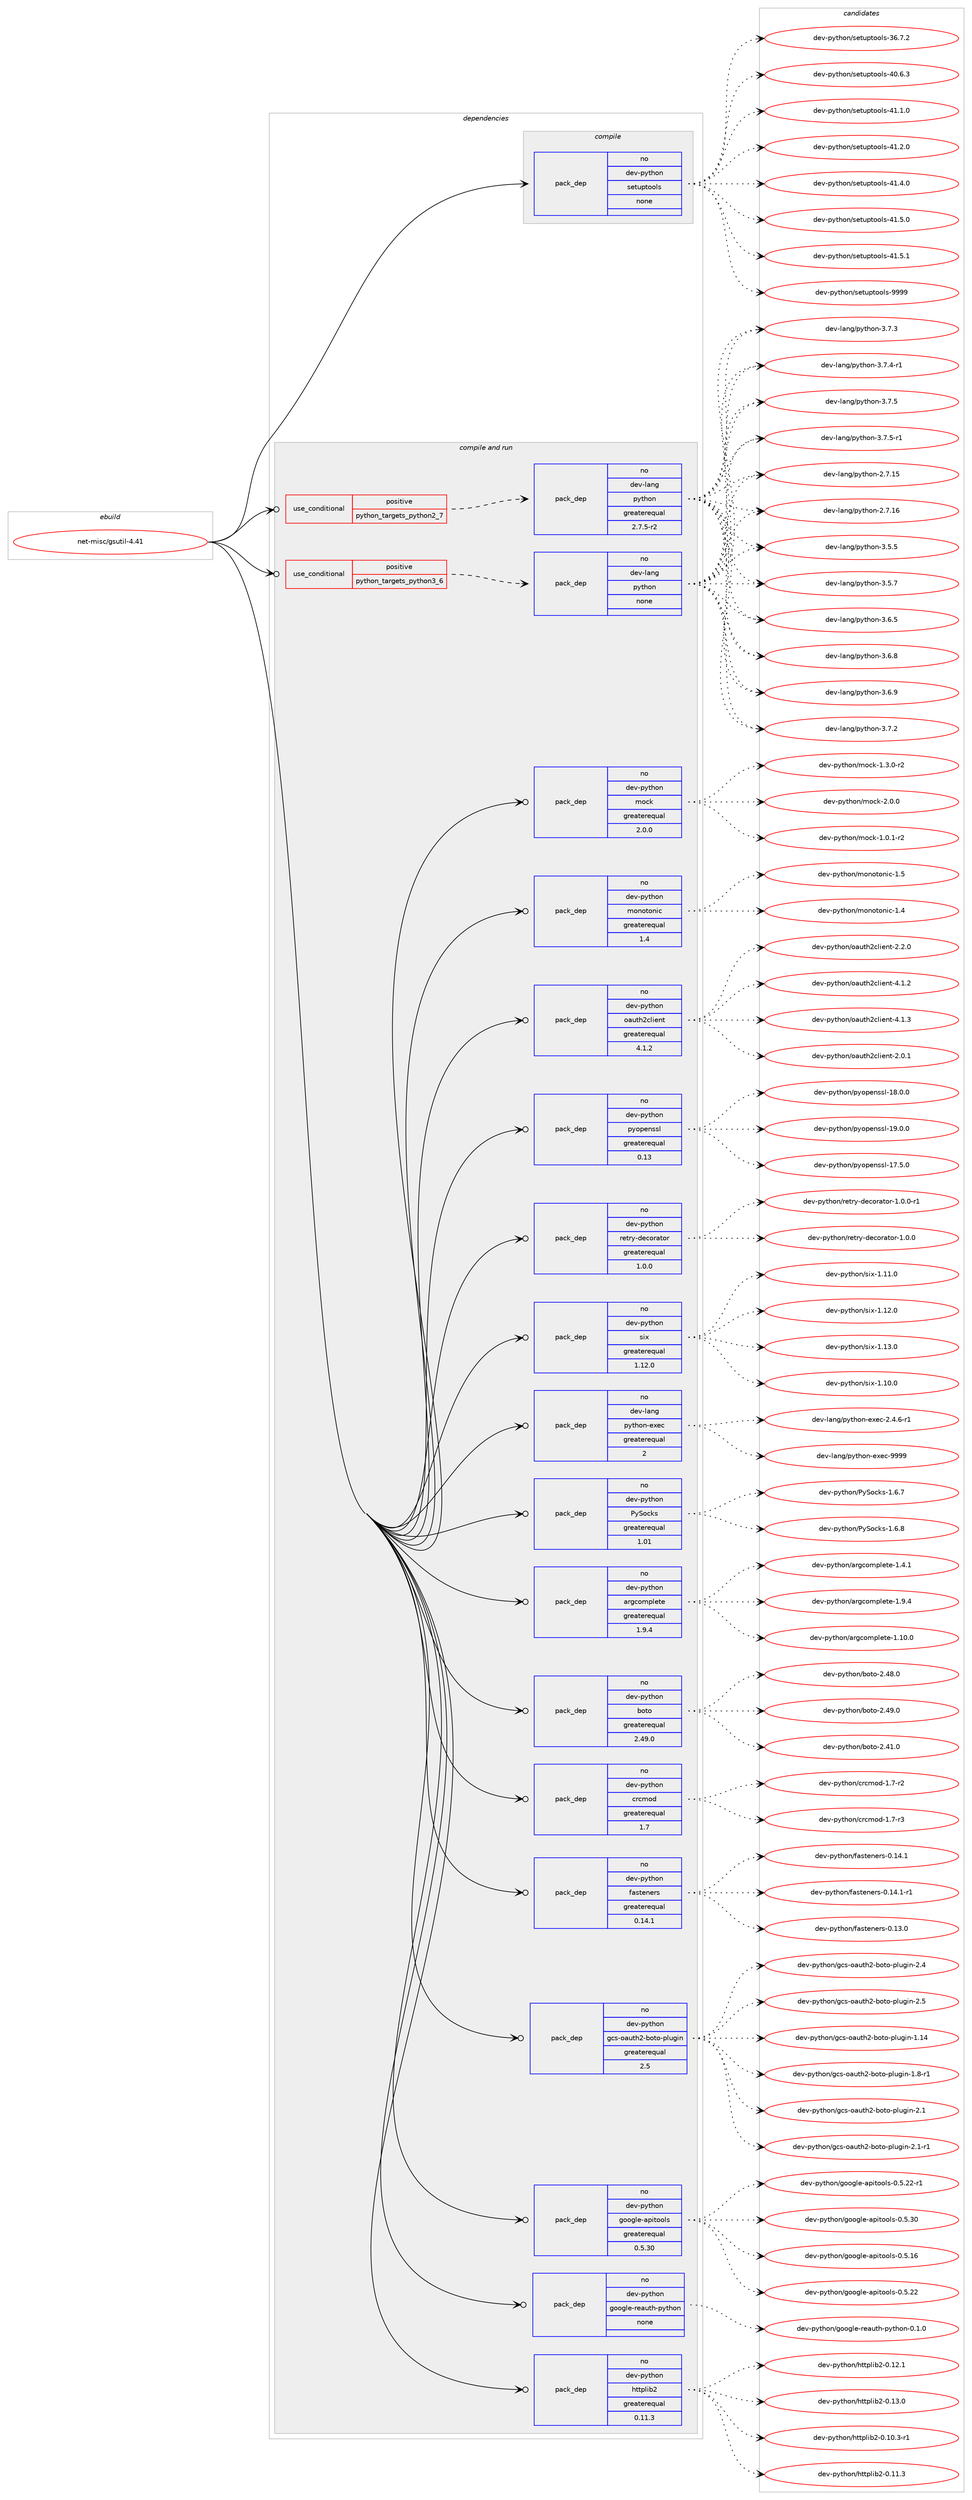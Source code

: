 digraph prolog {

# *************
# Graph options
# *************

newrank=true;
concentrate=true;
compound=true;
graph [rankdir=LR,fontname=Helvetica,fontsize=10,ranksep=1.5];#, ranksep=2.5, nodesep=0.2];
edge  [arrowhead=vee];
node  [fontname=Helvetica,fontsize=10];

# **********
# The ebuild
# **********

subgraph cluster_leftcol {
color=gray;
rank=same;
label=<<i>ebuild</i>>;
id [label="net-misc/gsutil-4.41", color=red, width=4, href="../net-misc/gsutil-4.41.svg"];
}

# ****************
# The dependencies
# ****************

subgraph cluster_midcol {
color=gray;
label=<<i>dependencies</i>>;
subgraph cluster_compile {
fillcolor="#eeeeee";
style=filled;
label=<<i>compile</i>>;
subgraph pack615490 {
dependency833341 [label=<<TABLE BORDER="0" CELLBORDER="1" CELLSPACING="0" CELLPADDING="4" WIDTH="220"><TR><TD ROWSPAN="6" CELLPADDING="30">pack_dep</TD></TR><TR><TD WIDTH="110">no</TD></TR><TR><TD>dev-python</TD></TR><TR><TD>setuptools</TD></TR><TR><TD>none</TD></TR><TR><TD></TD></TR></TABLE>>, shape=none, color=blue];
}
id:e -> dependency833341:w [weight=20,style="solid",arrowhead="vee"];
}
subgraph cluster_compileandrun {
fillcolor="#eeeeee";
style=filled;
label=<<i>compile and run</i>>;
subgraph cond203242 {
dependency833342 [label=<<TABLE BORDER="0" CELLBORDER="1" CELLSPACING="0" CELLPADDING="4"><TR><TD ROWSPAN="3" CELLPADDING="10">use_conditional</TD></TR><TR><TD>positive</TD></TR><TR><TD>python_targets_python2_7</TD></TR></TABLE>>, shape=none, color=red];
subgraph pack615491 {
dependency833343 [label=<<TABLE BORDER="0" CELLBORDER="1" CELLSPACING="0" CELLPADDING="4" WIDTH="220"><TR><TD ROWSPAN="6" CELLPADDING="30">pack_dep</TD></TR><TR><TD WIDTH="110">no</TD></TR><TR><TD>dev-lang</TD></TR><TR><TD>python</TD></TR><TR><TD>greaterequal</TD></TR><TR><TD>2.7.5-r2</TD></TR></TABLE>>, shape=none, color=blue];
}
dependency833342:e -> dependency833343:w [weight=20,style="dashed",arrowhead="vee"];
}
id:e -> dependency833342:w [weight=20,style="solid",arrowhead="odotvee"];
subgraph cond203243 {
dependency833344 [label=<<TABLE BORDER="0" CELLBORDER="1" CELLSPACING="0" CELLPADDING="4"><TR><TD ROWSPAN="3" CELLPADDING="10">use_conditional</TD></TR><TR><TD>positive</TD></TR><TR><TD>python_targets_python3_6</TD></TR></TABLE>>, shape=none, color=red];
subgraph pack615492 {
dependency833345 [label=<<TABLE BORDER="0" CELLBORDER="1" CELLSPACING="0" CELLPADDING="4" WIDTH="220"><TR><TD ROWSPAN="6" CELLPADDING="30">pack_dep</TD></TR><TR><TD WIDTH="110">no</TD></TR><TR><TD>dev-lang</TD></TR><TR><TD>python</TD></TR><TR><TD>none</TD></TR><TR><TD></TD></TR></TABLE>>, shape=none, color=blue];
}
dependency833344:e -> dependency833345:w [weight=20,style="dashed",arrowhead="vee"];
}
id:e -> dependency833344:w [weight=20,style="solid",arrowhead="odotvee"];
subgraph pack615493 {
dependency833346 [label=<<TABLE BORDER="0" CELLBORDER="1" CELLSPACING="0" CELLPADDING="4" WIDTH="220"><TR><TD ROWSPAN="6" CELLPADDING="30">pack_dep</TD></TR><TR><TD WIDTH="110">no</TD></TR><TR><TD>dev-lang</TD></TR><TR><TD>python-exec</TD></TR><TR><TD>greaterequal</TD></TR><TR><TD>2</TD></TR></TABLE>>, shape=none, color=blue];
}
id:e -> dependency833346:w [weight=20,style="solid",arrowhead="odotvee"];
subgraph pack615494 {
dependency833347 [label=<<TABLE BORDER="0" CELLBORDER="1" CELLSPACING="0" CELLPADDING="4" WIDTH="220"><TR><TD ROWSPAN="6" CELLPADDING="30">pack_dep</TD></TR><TR><TD WIDTH="110">no</TD></TR><TR><TD>dev-python</TD></TR><TR><TD>PySocks</TD></TR><TR><TD>greaterequal</TD></TR><TR><TD>1.01</TD></TR></TABLE>>, shape=none, color=blue];
}
id:e -> dependency833347:w [weight=20,style="solid",arrowhead="odotvee"];
subgraph pack615495 {
dependency833348 [label=<<TABLE BORDER="0" CELLBORDER="1" CELLSPACING="0" CELLPADDING="4" WIDTH="220"><TR><TD ROWSPAN="6" CELLPADDING="30">pack_dep</TD></TR><TR><TD WIDTH="110">no</TD></TR><TR><TD>dev-python</TD></TR><TR><TD>argcomplete</TD></TR><TR><TD>greaterequal</TD></TR><TR><TD>1.9.4</TD></TR></TABLE>>, shape=none, color=blue];
}
id:e -> dependency833348:w [weight=20,style="solid",arrowhead="odotvee"];
subgraph pack615496 {
dependency833349 [label=<<TABLE BORDER="0" CELLBORDER="1" CELLSPACING="0" CELLPADDING="4" WIDTH="220"><TR><TD ROWSPAN="6" CELLPADDING="30">pack_dep</TD></TR><TR><TD WIDTH="110">no</TD></TR><TR><TD>dev-python</TD></TR><TR><TD>boto</TD></TR><TR><TD>greaterequal</TD></TR><TR><TD>2.49.0</TD></TR></TABLE>>, shape=none, color=blue];
}
id:e -> dependency833349:w [weight=20,style="solid",arrowhead="odotvee"];
subgraph pack615497 {
dependency833350 [label=<<TABLE BORDER="0" CELLBORDER="1" CELLSPACING="0" CELLPADDING="4" WIDTH="220"><TR><TD ROWSPAN="6" CELLPADDING="30">pack_dep</TD></TR><TR><TD WIDTH="110">no</TD></TR><TR><TD>dev-python</TD></TR><TR><TD>crcmod</TD></TR><TR><TD>greaterequal</TD></TR><TR><TD>1.7</TD></TR></TABLE>>, shape=none, color=blue];
}
id:e -> dependency833350:w [weight=20,style="solid",arrowhead="odotvee"];
subgraph pack615498 {
dependency833351 [label=<<TABLE BORDER="0" CELLBORDER="1" CELLSPACING="0" CELLPADDING="4" WIDTH="220"><TR><TD ROWSPAN="6" CELLPADDING="30">pack_dep</TD></TR><TR><TD WIDTH="110">no</TD></TR><TR><TD>dev-python</TD></TR><TR><TD>fasteners</TD></TR><TR><TD>greaterequal</TD></TR><TR><TD>0.14.1</TD></TR></TABLE>>, shape=none, color=blue];
}
id:e -> dependency833351:w [weight=20,style="solid",arrowhead="odotvee"];
subgraph pack615499 {
dependency833352 [label=<<TABLE BORDER="0" CELLBORDER="1" CELLSPACING="0" CELLPADDING="4" WIDTH="220"><TR><TD ROWSPAN="6" CELLPADDING="30">pack_dep</TD></TR><TR><TD WIDTH="110">no</TD></TR><TR><TD>dev-python</TD></TR><TR><TD>gcs-oauth2-boto-plugin</TD></TR><TR><TD>greaterequal</TD></TR><TR><TD>2.5</TD></TR></TABLE>>, shape=none, color=blue];
}
id:e -> dependency833352:w [weight=20,style="solid",arrowhead="odotvee"];
subgraph pack615500 {
dependency833353 [label=<<TABLE BORDER="0" CELLBORDER="1" CELLSPACING="0" CELLPADDING="4" WIDTH="220"><TR><TD ROWSPAN="6" CELLPADDING="30">pack_dep</TD></TR><TR><TD WIDTH="110">no</TD></TR><TR><TD>dev-python</TD></TR><TR><TD>google-apitools</TD></TR><TR><TD>greaterequal</TD></TR><TR><TD>0.5.30</TD></TR></TABLE>>, shape=none, color=blue];
}
id:e -> dependency833353:w [weight=20,style="solid",arrowhead="odotvee"];
subgraph pack615501 {
dependency833354 [label=<<TABLE BORDER="0" CELLBORDER="1" CELLSPACING="0" CELLPADDING="4" WIDTH="220"><TR><TD ROWSPAN="6" CELLPADDING="30">pack_dep</TD></TR><TR><TD WIDTH="110">no</TD></TR><TR><TD>dev-python</TD></TR><TR><TD>google-reauth-python</TD></TR><TR><TD>none</TD></TR><TR><TD></TD></TR></TABLE>>, shape=none, color=blue];
}
id:e -> dependency833354:w [weight=20,style="solid",arrowhead="odotvee"];
subgraph pack615502 {
dependency833355 [label=<<TABLE BORDER="0" CELLBORDER="1" CELLSPACING="0" CELLPADDING="4" WIDTH="220"><TR><TD ROWSPAN="6" CELLPADDING="30">pack_dep</TD></TR><TR><TD WIDTH="110">no</TD></TR><TR><TD>dev-python</TD></TR><TR><TD>httplib2</TD></TR><TR><TD>greaterequal</TD></TR><TR><TD>0.11.3</TD></TR></TABLE>>, shape=none, color=blue];
}
id:e -> dependency833355:w [weight=20,style="solid",arrowhead="odotvee"];
subgraph pack615503 {
dependency833356 [label=<<TABLE BORDER="0" CELLBORDER="1" CELLSPACING="0" CELLPADDING="4" WIDTH="220"><TR><TD ROWSPAN="6" CELLPADDING="30">pack_dep</TD></TR><TR><TD WIDTH="110">no</TD></TR><TR><TD>dev-python</TD></TR><TR><TD>mock</TD></TR><TR><TD>greaterequal</TD></TR><TR><TD>2.0.0</TD></TR></TABLE>>, shape=none, color=blue];
}
id:e -> dependency833356:w [weight=20,style="solid",arrowhead="odotvee"];
subgraph pack615504 {
dependency833357 [label=<<TABLE BORDER="0" CELLBORDER="1" CELLSPACING="0" CELLPADDING="4" WIDTH="220"><TR><TD ROWSPAN="6" CELLPADDING="30">pack_dep</TD></TR><TR><TD WIDTH="110">no</TD></TR><TR><TD>dev-python</TD></TR><TR><TD>monotonic</TD></TR><TR><TD>greaterequal</TD></TR><TR><TD>1.4</TD></TR></TABLE>>, shape=none, color=blue];
}
id:e -> dependency833357:w [weight=20,style="solid",arrowhead="odotvee"];
subgraph pack615505 {
dependency833358 [label=<<TABLE BORDER="0" CELLBORDER="1" CELLSPACING="0" CELLPADDING="4" WIDTH="220"><TR><TD ROWSPAN="6" CELLPADDING="30">pack_dep</TD></TR><TR><TD WIDTH="110">no</TD></TR><TR><TD>dev-python</TD></TR><TR><TD>oauth2client</TD></TR><TR><TD>greaterequal</TD></TR><TR><TD>4.1.2</TD></TR></TABLE>>, shape=none, color=blue];
}
id:e -> dependency833358:w [weight=20,style="solid",arrowhead="odotvee"];
subgraph pack615506 {
dependency833359 [label=<<TABLE BORDER="0" CELLBORDER="1" CELLSPACING="0" CELLPADDING="4" WIDTH="220"><TR><TD ROWSPAN="6" CELLPADDING="30">pack_dep</TD></TR><TR><TD WIDTH="110">no</TD></TR><TR><TD>dev-python</TD></TR><TR><TD>pyopenssl</TD></TR><TR><TD>greaterequal</TD></TR><TR><TD>0.13</TD></TR></TABLE>>, shape=none, color=blue];
}
id:e -> dependency833359:w [weight=20,style="solid",arrowhead="odotvee"];
subgraph pack615507 {
dependency833360 [label=<<TABLE BORDER="0" CELLBORDER="1" CELLSPACING="0" CELLPADDING="4" WIDTH="220"><TR><TD ROWSPAN="6" CELLPADDING="30">pack_dep</TD></TR><TR><TD WIDTH="110">no</TD></TR><TR><TD>dev-python</TD></TR><TR><TD>retry-decorator</TD></TR><TR><TD>greaterequal</TD></TR><TR><TD>1.0.0</TD></TR></TABLE>>, shape=none, color=blue];
}
id:e -> dependency833360:w [weight=20,style="solid",arrowhead="odotvee"];
subgraph pack615508 {
dependency833361 [label=<<TABLE BORDER="0" CELLBORDER="1" CELLSPACING="0" CELLPADDING="4" WIDTH="220"><TR><TD ROWSPAN="6" CELLPADDING="30">pack_dep</TD></TR><TR><TD WIDTH="110">no</TD></TR><TR><TD>dev-python</TD></TR><TR><TD>six</TD></TR><TR><TD>greaterequal</TD></TR><TR><TD>1.12.0</TD></TR></TABLE>>, shape=none, color=blue];
}
id:e -> dependency833361:w [weight=20,style="solid",arrowhead="odotvee"];
}
subgraph cluster_run {
fillcolor="#eeeeee";
style=filled;
label=<<i>run</i>>;
}
}

# **************
# The candidates
# **************

subgraph cluster_choices {
rank=same;
color=gray;
label=<<i>candidates</i>>;

subgraph choice615490 {
color=black;
nodesep=1;
choice100101118451121211161041111104711510111611711211611111110811545515446554650 [label="dev-python/setuptools-36.7.2", color=red, width=4,href="../dev-python/setuptools-36.7.2.svg"];
choice100101118451121211161041111104711510111611711211611111110811545524846544651 [label="dev-python/setuptools-40.6.3", color=red, width=4,href="../dev-python/setuptools-40.6.3.svg"];
choice100101118451121211161041111104711510111611711211611111110811545524946494648 [label="dev-python/setuptools-41.1.0", color=red, width=4,href="../dev-python/setuptools-41.1.0.svg"];
choice100101118451121211161041111104711510111611711211611111110811545524946504648 [label="dev-python/setuptools-41.2.0", color=red, width=4,href="../dev-python/setuptools-41.2.0.svg"];
choice100101118451121211161041111104711510111611711211611111110811545524946524648 [label="dev-python/setuptools-41.4.0", color=red, width=4,href="../dev-python/setuptools-41.4.0.svg"];
choice100101118451121211161041111104711510111611711211611111110811545524946534648 [label="dev-python/setuptools-41.5.0", color=red, width=4,href="../dev-python/setuptools-41.5.0.svg"];
choice100101118451121211161041111104711510111611711211611111110811545524946534649 [label="dev-python/setuptools-41.5.1", color=red, width=4,href="../dev-python/setuptools-41.5.1.svg"];
choice10010111845112121116104111110471151011161171121161111111081154557575757 [label="dev-python/setuptools-9999", color=red, width=4,href="../dev-python/setuptools-9999.svg"];
dependency833341:e -> choice100101118451121211161041111104711510111611711211611111110811545515446554650:w [style=dotted,weight="100"];
dependency833341:e -> choice100101118451121211161041111104711510111611711211611111110811545524846544651:w [style=dotted,weight="100"];
dependency833341:e -> choice100101118451121211161041111104711510111611711211611111110811545524946494648:w [style=dotted,weight="100"];
dependency833341:e -> choice100101118451121211161041111104711510111611711211611111110811545524946504648:w [style=dotted,weight="100"];
dependency833341:e -> choice100101118451121211161041111104711510111611711211611111110811545524946524648:w [style=dotted,weight="100"];
dependency833341:e -> choice100101118451121211161041111104711510111611711211611111110811545524946534648:w [style=dotted,weight="100"];
dependency833341:e -> choice100101118451121211161041111104711510111611711211611111110811545524946534649:w [style=dotted,weight="100"];
dependency833341:e -> choice10010111845112121116104111110471151011161171121161111111081154557575757:w [style=dotted,weight="100"];
}
subgraph choice615491 {
color=black;
nodesep=1;
choice10010111845108971101034711212111610411111045504655464953 [label="dev-lang/python-2.7.15", color=red, width=4,href="../dev-lang/python-2.7.15.svg"];
choice10010111845108971101034711212111610411111045504655464954 [label="dev-lang/python-2.7.16", color=red, width=4,href="../dev-lang/python-2.7.16.svg"];
choice100101118451089711010347112121116104111110455146534653 [label="dev-lang/python-3.5.5", color=red, width=4,href="../dev-lang/python-3.5.5.svg"];
choice100101118451089711010347112121116104111110455146534655 [label="dev-lang/python-3.5.7", color=red, width=4,href="../dev-lang/python-3.5.7.svg"];
choice100101118451089711010347112121116104111110455146544653 [label="dev-lang/python-3.6.5", color=red, width=4,href="../dev-lang/python-3.6.5.svg"];
choice100101118451089711010347112121116104111110455146544656 [label="dev-lang/python-3.6.8", color=red, width=4,href="../dev-lang/python-3.6.8.svg"];
choice100101118451089711010347112121116104111110455146544657 [label="dev-lang/python-3.6.9", color=red, width=4,href="../dev-lang/python-3.6.9.svg"];
choice100101118451089711010347112121116104111110455146554650 [label="dev-lang/python-3.7.2", color=red, width=4,href="../dev-lang/python-3.7.2.svg"];
choice100101118451089711010347112121116104111110455146554651 [label="dev-lang/python-3.7.3", color=red, width=4,href="../dev-lang/python-3.7.3.svg"];
choice1001011184510897110103471121211161041111104551465546524511449 [label="dev-lang/python-3.7.4-r1", color=red, width=4,href="../dev-lang/python-3.7.4-r1.svg"];
choice100101118451089711010347112121116104111110455146554653 [label="dev-lang/python-3.7.5", color=red, width=4,href="../dev-lang/python-3.7.5.svg"];
choice1001011184510897110103471121211161041111104551465546534511449 [label="dev-lang/python-3.7.5-r1", color=red, width=4,href="../dev-lang/python-3.7.5-r1.svg"];
dependency833343:e -> choice10010111845108971101034711212111610411111045504655464953:w [style=dotted,weight="100"];
dependency833343:e -> choice10010111845108971101034711212111610411111045504655464954:w [style=dotted,weight="100"];
dependency833343:e -> choice100101118451089711010347112121116104111110455146534653:w [style=dotted,weight="100"];
dependency833343:e -> choice100101118451089711010347112121116104111110455146534655:w [style=dotted,weight="100"];
dependency833343:e -> choice100101118451089711010347112121116104111110455146544653:w [style=dotted,weight="100"];
dependency833343:e -> choice100101118451089711010347112121116104111110455146544656:w [style=dotted,weight="100"];
dependency833343:e -> choice100101118451089711010347112121116104111110455146544657:w [style=dotted,weight="100"];
dependency833343:e -> choice100101118451089711010347112121116104111110455146554650:w [style=dotted,weight="100"];
dependency833343:e -> choice100101118451089711010347112121116104111110455146554651:w [style=dotted,weight="100"];
dependency833343:e -> choice1001011184510897110103471121211161041111104551465546524511449:w [style=dotted,weight="100"];
dependency833343:e -> choice100101118451089711010347112121116104111110455146554653:w [style=dotted,weight="100"];
dependency833343:e -> choice1001011184510897110103471121211161041111104551465546534511449:w [style=dotted,weight="100"];
}
subgraph choice615492 {
color=black;
nodesep=1;
choice10010111845108971101034711212111610411111045504655464953 [label="dev-lang/python-2.7.15", color=red, width=4,href="../dev-lang/python-2.7.15.svg"];
choice10010111845108971101034711212111610411111045504655464954 [label="dev-lang/python-2.7.16", color=red, width=4,href="../dev-lang/python-2.7.16.svg"];
choice100101118451089711010347112121116104111110455146534653 [label="dev-lang/python-3.5.5", color=red, width=4,href="../dev-lang/python-3.5.5.svg"];
choice100101118451089711010347112121116104111110455146534655 [label="dev-lang/python-3.5.7", color=red, width=4,href="../dev-lang/python-3.5.7.svg"];
choice100101118451089711010347112121116104111110455146544653 [label="dev-lang/python-3.6.5", color=red, width=4,href="../dev-lang/python-3.6.5.svg"];
choice100101118451089711010347112121116104111110455146544656 [label="dev-lang/python-3.6.8", color=red, width=4,href="../dev-lang/python-3.6.8.svg"];
choice100101118451089711010347112121116104111110455146544657 [label="dev-lang/python-3.6.9", color=red, width=4,href="../dev-lang/python-3.6.9.svg"];
choice100101118451089711010347112121116104111110455146554650 [label="dev-lang/python-3.7.2", color=red, width=4,href="../dev-lang/python-3.7.2.svg"];
choice100101118451089711010347112121116104111110455146554651 [label="dev-lang/python-3.7.3", color=red, width=4,href="../dev-lang/python-3.7.3.svg"];
choice1001011184510897110103471121211161041111104551465546524511449 [label="dev-lang/python-3.7.4-r1", color=red, width=4,href="../dev-lang/python-3.7.4-r1.svg"];
choice100101118451089711010347112121116104111110455146554653 [label="dev-lang/python-3.7.5", color=red, width=4,href="../dev-lang/python-3.7.5.svg"];
choice1001011184510897110103471121211161041111104551465546534511449 [label="dev-lang/python-3.7.5-r1", color=red, width=4,href="../dev-lang/python-3.7.5-r1.svg"];
dependency833345:e -> choice10010111845108971101034711212111610411111045504655464953:w [style=dotted,weight="100"];
dependency833345:e -> choice10010111845108971101034711212111610411111045504655464954:w [style=dotted,weight="100"];
dependency833345:e -> choice100101118451089711010347112121116104111110455146534653:w [style=dotted,weight="100"];
dependency833345:e -> choice100101118451089711010347112121116104111110455146534655:w [style=dotted,weight="100"];
dependency833345:e -> choice100101118451089711010347112121116104111110455146544653:w [style=dotted,weight="100"];
dependency833345:e -> choice100101118451089711010347112121116104111110455146544656:w [style=dotted,weight="100"];
dependency833345:e -> choice100101118451089711010347112121116104111110455146544657:w [style=dotted,weight="100"];
dependency833345:e -> choice100101118451089711010347112121116104111110455146554650:w [style=dotted,weight="100"];
dependency833345:e -> choice100101118451089711010347112121116104111110455146554651:w [style=dotted,weight="100"];
dependency833345:e -> choice1001011184510897110103471121211161041111104551465546524511449:w [style=dotted,weight="100"];
dependency833345:e -> choice100101118451089711010347112121116104111110455146554653:w [style=dotted,weight="100"];
dependency833345:e -> choice1001011184510897110103471121211161041111104551465546534511449:w [style=dotted,weight="100"];
}
subgraph choice615493 {
color=black;
nodesep=1;
choice10010111845108971101034711212111610411111045101120101994550465246544511449 [label="dev-lang/python-exec-2.4.6-r1", color=red, width=4,href="../dev-lang/python-exec-2.4.6-r1.svg"];
choice10010111845108971101034711212111610411111045101120101994557575757 [label="dev-lang/python-exec-9999", color=red, width=4,href="../dev-lang/python-exec-9999.svg"];
dependency833346:e -> choice10010111845108971101034711212111610411111045101120101994550465246544511449:w [style=dotted,weight="100"];
dependency833346:e -> choice10010111845108971101034711212111610411111045101120101994557575757:w [style=dotted,weight="100"];
}
subgraph choice615494 {
color=black;
nodesep=1;
choice1001011184511212111610411111047801218311199107115454946544655 [label="dev-python/PySocks-1.6.7", color=red, width=4,href="../dev-python/PySocks-1.6.7.svg"];
choice1001011184511212111610411111047801218311199107115454946544656 [label="dev-python/PySocks-1.6.8", color=red, width=4,href="../dev-python/PySocks-1.6.8.svg"];
dependency833347:e -> choice1001011184511212111610411111047801218311199107115454946544655:w [style=dotted,weight="100"];
dependency833347:e -> choice1001011184511212111610411111047801218311199107115454946544656:w [style=dotted,weight="100"];
}
subgraph choice615495 {
color=black;
nodesep=1;
choice1001011184511212111610411111047971141039911110911210810111610145494649484648 [label="dev-python/argcomplete-1.10.0", color=red, width=4,href="../dev-python/argcomplete-1.10.0.svg"];
choice10010111845112121116104111110479711410399111109112108101116101454946524649 [label="dev-python/argcomplete-1.4.1", color=red, width=4,href="../dev-python/argcomplete-1.4.1.svg"];
choice10010111845112121116104111110479711410399111109112108101116101454946574652 [label="dev-python/argcomplete-1.9.4", color=red, width=4,href="../dev-python/argcomplete-1.9.4.svg"];
dependency833348:e -> choice1001011184511212111610411111047971141039911110911210810111610145494649484648:w [style=dotted,weight="100"];
dependency833348:e -> choice10010111845112121116104111110479711410399111109112108101116101454946524649:w [style=dotted,weight="100"];
dependency833348:e -> choice10010111845112121116104111110479711410399111109112108101116101454946574652:w [style=dotted,weight="100"];
}
subgraph choice615496 {
color=black;
nodesep=1;
choice10010111845112121116104111110479811111611145504652494648 [label="dev-python/boto-2.41.0", color=red, width=4,href="../dev-python/boto-2.41.0.svg"];
choice10010111845112121116104111110479811111611145504652564648 [label="dev-python/boto-2.48.0", color=red, width=4,href="../dev-python/boto-2.48.0.svg"];
choice10010111845112121116104111110479811111611145504652574648 [label="dev-python/boto-2.49.0", color=red, width=4,href="../dev-python/boto-2.49.0.svg"];
dependency833349:e -> choice10010111845112121116104111110479811111611145504652494648:w [style=dotted,weight="100"];
dependency833349:e -> choice10010111845112121116104111110479811111611145504652564648:w [style=dotted,weight="100"];
dependency833349:e -> choice10010111845112121116104111110479811111611145504652574648:w [style=dotted,weight="100"];
}
subgraph choice615497 {
color=black;
nodesep=1;
choice10010111845112121116104111110479911499109111100454946554511450 [label="dev-python/crcmod-1.7-r2", color=red, width=4,href="../dev-python/crcmod-1.7-r2.svg"];
choice10010111845112121116104111110479911499109111100454946554511451 [label="dev-python/crcmod-1.7-r3", color=red, width=4,href="../dev-python/crcmod-1.7-r3.svg"];
dependency833350:e -> choice10010111845112121116104111110479911499109111100454946554511450:w [style=dotted,weight="100"];
dependency833350:e -> choice10010111845112121116104111110479911499109111100454946554511451:w [style=dotted,weight="100"];
}
subgraph choice615498 {
color=black;
nodesep=1;
choice10010111845112121116104111110471029711511610111010111411545484649514648 [label="dev-python/fasteners-0.13.0", color=red, width=4,href="../dev-python/fasteners-0.13.0.svg"];
choice10010111845112121116104111110471029711511610111010111411545484649524649 [label="dev-python/fasteners-0.14.1", color=red, width=4,href="../dev-python/fasteners-0.14.1.svg"];
choice100101118451121211161041111104710297115116101110101114115454846495246494511449 [label="dev-python/fasteners-0.14.1-r1", color=red, width=4,href="../dev-python/fasteners-0.14.1-r1.svg"];
dependency833351:e -> choice10010111845112121116104111110471029711511610111010111411545484649514648:w [style=dotted,weight="100"];
dependency833351:e -> choice10010111845112121116104111110471029711511610111010111411545484649524649:w [style=dotted,weight="100"];
dependency833351:e -> choice100101118451121211161041111104710297115116101110101114115454846495246494511449:w [style=dotted,weight="100"];
}
subgraph choice615499 {
color=black;
nodesep=1;
choice1001011184511212111610411111047103991154511197117116104504598111116111451121081171031051104549464952 [label="dev-python/gcs-oauth2-boto-plugin-1.14", color=red, width=4,href="../dev-python/gcs-oauth2-boto-plugin-1.14.svg"];
choice100101118451121211161041111104710399115451119711711610450459811111611145112108117103105110454946564511449 [label="dev-python/gcs-oauth2-boto-plugin-1.8-r1", color=red, width=4,href="../dev-python/gcs-oauth2-boto-plugin-1.8-r1.svg"];
choice10010111845112121116104111110471039911545111971171161045045981111161114511210811710310511045504649 [label="dev-python/gcs-oauth2-boto-plugin-2.1", color=red, width=4,href="../dev-python/gcs-oauth2-boto-plugin-2.1.svg"];
choice100101118451121211161041111104710399115451119711711610450459811111611145112108117103105110455046494511449 [label="dev-python/gcs-oauth2-boto-plugin-2.1-r1", color=red, width=4,href="../dev-python/gcs-oauth2-boto-plugin-2.1-r1.svg"];
choice10010111845112121116104111110471039911545111971171161045045981111161114511210811710310511045504652 [label="dev-python/gcs-oauth2-boto-plugin-2.4", color=red, width=4,href="../dev-python/gcs-oauth2-boto-plugin-2.4.svg"];
choice10010111845112121116104111110471039911545111971171161045045981111161114511210811710310511045504653 [label="dev-python/gcs-oauth2-boto-plugin-2.5", color=red, width=4,href="../dev-python/gcs-oauth2-boto-plugin-2.5.svg"];
dependency833352:e -> choice1001011184511212111610411111047103991154511197117116104504598111116111451121081171031051104549464952:w [style=dotted,weight="100"];
dependency833352:e -> choice100101118451121211161041111104710399115451119711711610450459811111611145112108117103105110454946564511449:w [style=dotted,weight="100"];
dependency833352:e -> choice10010111845112121116104111110471039911545111971171161045045981111161114511210811710310511045504649:w [style=dotted,weight="100"];
dependency833352:e -> choice100101118451121211161041111104710399115451119711711610450459811111611145112108117103105110455046494511449:w [style=dotted,weight="100"];
dependency833352:e -> choice10010111845112121116104111110471039911545111971171161045045981111161114511210811710310511045504652:w [style=dotted,weight="100"];
dependency833352:e -> choice10010111845112121116104111110471039911545111971171161045045981111161114511210811710310511045504653:w [style=dotted,weight="100"];
}
subgraph choice615500 {
color=black;
nodesep=1;
choice1001011184511212111610411111047103111111103108101459711210511611111110811545484653464954 [label="dev-python/google-apitools-0.5.16", color=red, width=4,href="../dev-python/google-apitools-0.5.16.svg"];
choice1001011184511212111610411111047103111111103108101459711210511611111110811545484653465050 [label="dev-python/google-apitools-0.5.22", color=red, width=4,href="../dev-python/google-apitools-0.5.22.svg"];
choice10010111845112121116104111110471031111111031081014597112105116111111108115454846534650504511449 [label="dev-python/google-apitools-0.5.22-r1", color=red, width=4,href="../dev-python/google-apitools-0.5.22-r1.svg"];
choice1001011184511212111610411111047103111111103108101459711210511611111110811545484653465148 [label="dev-python/google-apitools-0.5.30", color=red, width=4,href="../dev-python/google-apitools-0.5.30.svg"];
dependency833353:e -> choice1001011184511212111610411111047103111111103108101459711210511611111110811545484653464954:w [style=dotted,weight="100"];
dependency833353:e -> choice1001011184511212111610411111047103111111103108101459711210511611111110811545484653465050:w [style=dotted,weight="100"];
dependency833353:e -> choice10010111845112121116104111110471031111111031081014597112105116111111108115454846534650504511449:w [style=dotted,weight="100"];
dependency833353:e -> choice1001011184511212111610411111047103111111103108101459711210511611111110811545484653465148:w [style=dotted,weight="100"];
}
subgraph choice615501 {
color=black;
nodesep=1;
choice1001011184511212111610411111047103111111103108101451141019711711610445112121116104111110454846494648 [label="dev-python/google-reauth-python-0.1.0", color=red, width=4,href="../dev-python/google-reauth-python-0.1.0.svg"];
dependency833354:e -> choice1001011184511212111610411111047103111111103108101451141019711711610445112121116104111110454846494648:w [style=dotted,weight="100"];
}
subgraph choice615502 {
color=black;
nodesep=1;
choice10010111845112121116104111110471041161161121081059850454846494846514511449 [label="dev-python/httplib2-0.10.3-r1", color=red, width=4,href="../dev-python/httplib2-0.10.3-r1.svg"];
choice1001011184511212111610411111047104116116112108105985045484649494651 [label="dev-python/httplib2-0.11.3", color=red, width=4,href="../dev-python/httplib2-0.11.3.svg"];
choice1001011184511212111610411111047104116116112108105985045484649504649 [label="dev-python/httplib2-0.12.1", color=red, width=4,href="../dev-python/httplib2-0.12.1.svg"];
choice1001011184511212111610411111047104116116112108105985045484649514648 [label="dev-python/httplib2-0.13.0", color=red, width=4,href="../dev-python/httplib2-0.13.0.svg"];
dependency833355:e -> choice10010111845112121116104111110471041161161121081059850454846494846514511449:w [style=dotted,weight="100"];
dependency833355:e -> choice1001011184511212111610411111047104116116112108105985045484649494651:w [style=dotted,weight="100"];
dependency833355:e -> choice1001011184511212111610411111047104116116112108105985045484649504649:w [style=dotted,weight="100"];
dependency833355:e -> choice1001011184511212111610411111047104116116112108105985045484649514648:w [style=dotted,weight="100"];
}
subgraph choice615503 {
color=black;
nodesep=1;
choice1001011184511212111610411111047109111991074549464846494511450 [label="dev-python/mock-1.0.1-r2", color=red, width=4,href="../dev-python/mock-1.0.1-r2.svg"];
choice1001011184511212111610411111047109111991074549465146484511450 [label="dev-python/mock-1.3.0-r2", color=red, width=4,href="../dev-python/mock-1.3.0-r2.svg"];
choice100101118451121211161041111104710911199107455046484648 [label="dev-python/mock-2.0.0", color=red, width=4,href="../dev-python/mock-2.0.0.svg"];
dependency833356:e -> choice1001011184511212111610411111047109111991074549464846494511450:w [style=dotted,weight="100"];
dependency833356:e -> choice1001011184511212111610411111047109111991074549465146484511450:w [style=dotted,weight="100"];
dependency833356:e -> choice100101118451121211161041111104710911199107455046484648:w [style=dotted,weight="100"];
}
subgraph choice615504 {
color=black;
nodesep=1;
choice10010111845112121116104111110471091111101111161111101059945494652 [label="dev-python/monotonic-1.4", color=red, width=4,href="../dev-python/monotonic-1.4.svg"];
choice10010111845112121116104111110471091111101111161111101059945494653 [label="dev-python/monotonic-1.5", color=red, width=4,href="../dev-python/monotonic-1.5.svg"];
dependency833357:e -> choice10010111845112121116104111110471091111101111161111101059945494652:w [style=dotted,weight="100"];
dependency833357:e -> choice10010111845112121116104111110471091111101111161111101059945494653:w [style=dotted,weight="100"];
}
subgraph choice615505 {
color=black;
nodesep=1;
choice1001011184511212111610411111047111971171161045099108105101110116455046484649 [label="dev-python/oauth2client-2.0.1", color=red, width=4,href="../dev-python/oauth2client-2.0.1.svg"];
choice1001011184511212111610411111047111971171161045099108105101110116455046504648 [label="dev-python/oauth2client-2.2.0", color=red, width=4,href="../dev-python/oauth2client-2.2.0.svg"];
choice1001011184511212111610411111047111971171161045099108105101110116455246494650 [label="dev-python/oauth2client-4.1.2", color=red, width=4,href="../dev-python/oauth2client-4.1.2.svg"];
choice1001011184511212111610411111047111971171161045099108105101110116455246494651 [label="dev-python/oauth2client-4.1.3", color=red, width=4,href="../dev-python/oauth2client-4.1.3.svg"];
dependency833358:e -> choice1001011184511212111610411111047111971171161045099108105101110116455046484649:w [style=dotted,weight="100"];
dependency833358:e -> choice1001011184511212111610411111047111971171161045099108105101110116455046504648:w [style=dotted,weight="100"];
dependency833358:e -> choice1001011184511212111610411111047111971171161045099108105101110116455246494650:w [style=dotted,weight="100"];
dependency833358:e -> choice1001011184511212111610411111047111971171161045099108105101110116455246494651:w [style=dotted,weight="100"];
}
subgraph choice615506 {
color=black;
nodesep=1;
choice100101118451121211161041111104711212111111210111011511510845495546534648 [label="dev-python/pyopenssl-17.5.0", color=red, width=4,href="../dev-python/pyopenssl-17.5.0.svg"];
choice100101118451121211161041111104711212111111210111011511510845495646484648 [label="dev-python/pyopenssl-18.0.0", color=red, width=4,href="../dev-python/pyopenssl-18.0.0.svg"];
choice100101118451121211161041111104711212111111210111011511510845495746484648 [label="dev-python/pyopenssl-19.0.0", color=red, width=4,href="../dev-python/pyopenssl-19.0.0.svg"];
dependency833359:e -> choice100101118451121211161041111104711212111111210111011511510845495546534648:w [style=dotted,weight="100"];
dependency833359:e -> choice100101118451121211161041111104711212111111210111011511510845495646484648:w [style=dotted,weight="100"];
dependency833359:e -> choice100101118451121211161041111104711212111111210111011511510845495746484648:w [style=dotted,weight="100"];
}
subgraph choice615507 {
color=black;
nodesep=1;
choice1001011184511212111610411111047114101116114121451001019911111497116111114454946484648 [label="dev-python/retry-decorator-1.0.0", color=red, width=4,href="../dev-python/retry-decorator-1.0.0.svg"];
choice10010111845112121116104111110471141011161141214510010199111114971161111144549464846484511449 [label="dev-python/retry-decorator-1.0.0-r1", color=red, width=4,href="../dev-python/retry-decorator-1.0.0-r1.svg"];
dependency833360:e -> choice1001011184511212111610411111047114101116114121451001019911111497116111114454946484648:w [style=dotted,weight="100"];
dependency833360:e -> choice10010111845112121116104111110471141011161141214510010199111114971161111144549464846484511449:w [style=dotted,weight="100"];
}
subgraph choice615508 {
color=black;
nodesep=1;
choice100101118451121211161041111104711510512045494649484648 [label="dev-python/six-1.10.0", color=red, width=4,href="../dev-python/six-1.10.0.svg"];
choice100101118451121211161041111104711510512045494649494648 [label="dev-python/six-1.11.0", color=red, width=4,href="../dev-python/six-1.11.0.svg"];
choice100101118451121211161041111104711510512045494649504648 [label="dev-python/six-1.12.0", color=red, width=4,href="../dev-python/six-1.12.0.svg"];
choice100101118451121211161041111104711510512045494649514648 [label="dev-python/six-1.13.0", color=red, width=4,href="../dev-python/six-1.13.0.svg"];
dependency833361:e -> choice100101118451121211161041111104711510512045494649484648:w [style=dotted,weight="100"];
dependency833361:e -> choice100101118451121211161041111104711510512045494649494648:w [style=dotted,weight="100"];
dependency833361:e -> choice100101118451121211161041111104711510512045494649504648:w [style=dotted,weight="100"];
dependency833361:e -> choice100101118451121211161041111104711510512045494649514648:w [style=dotted,weight="100"];
}
}

}
